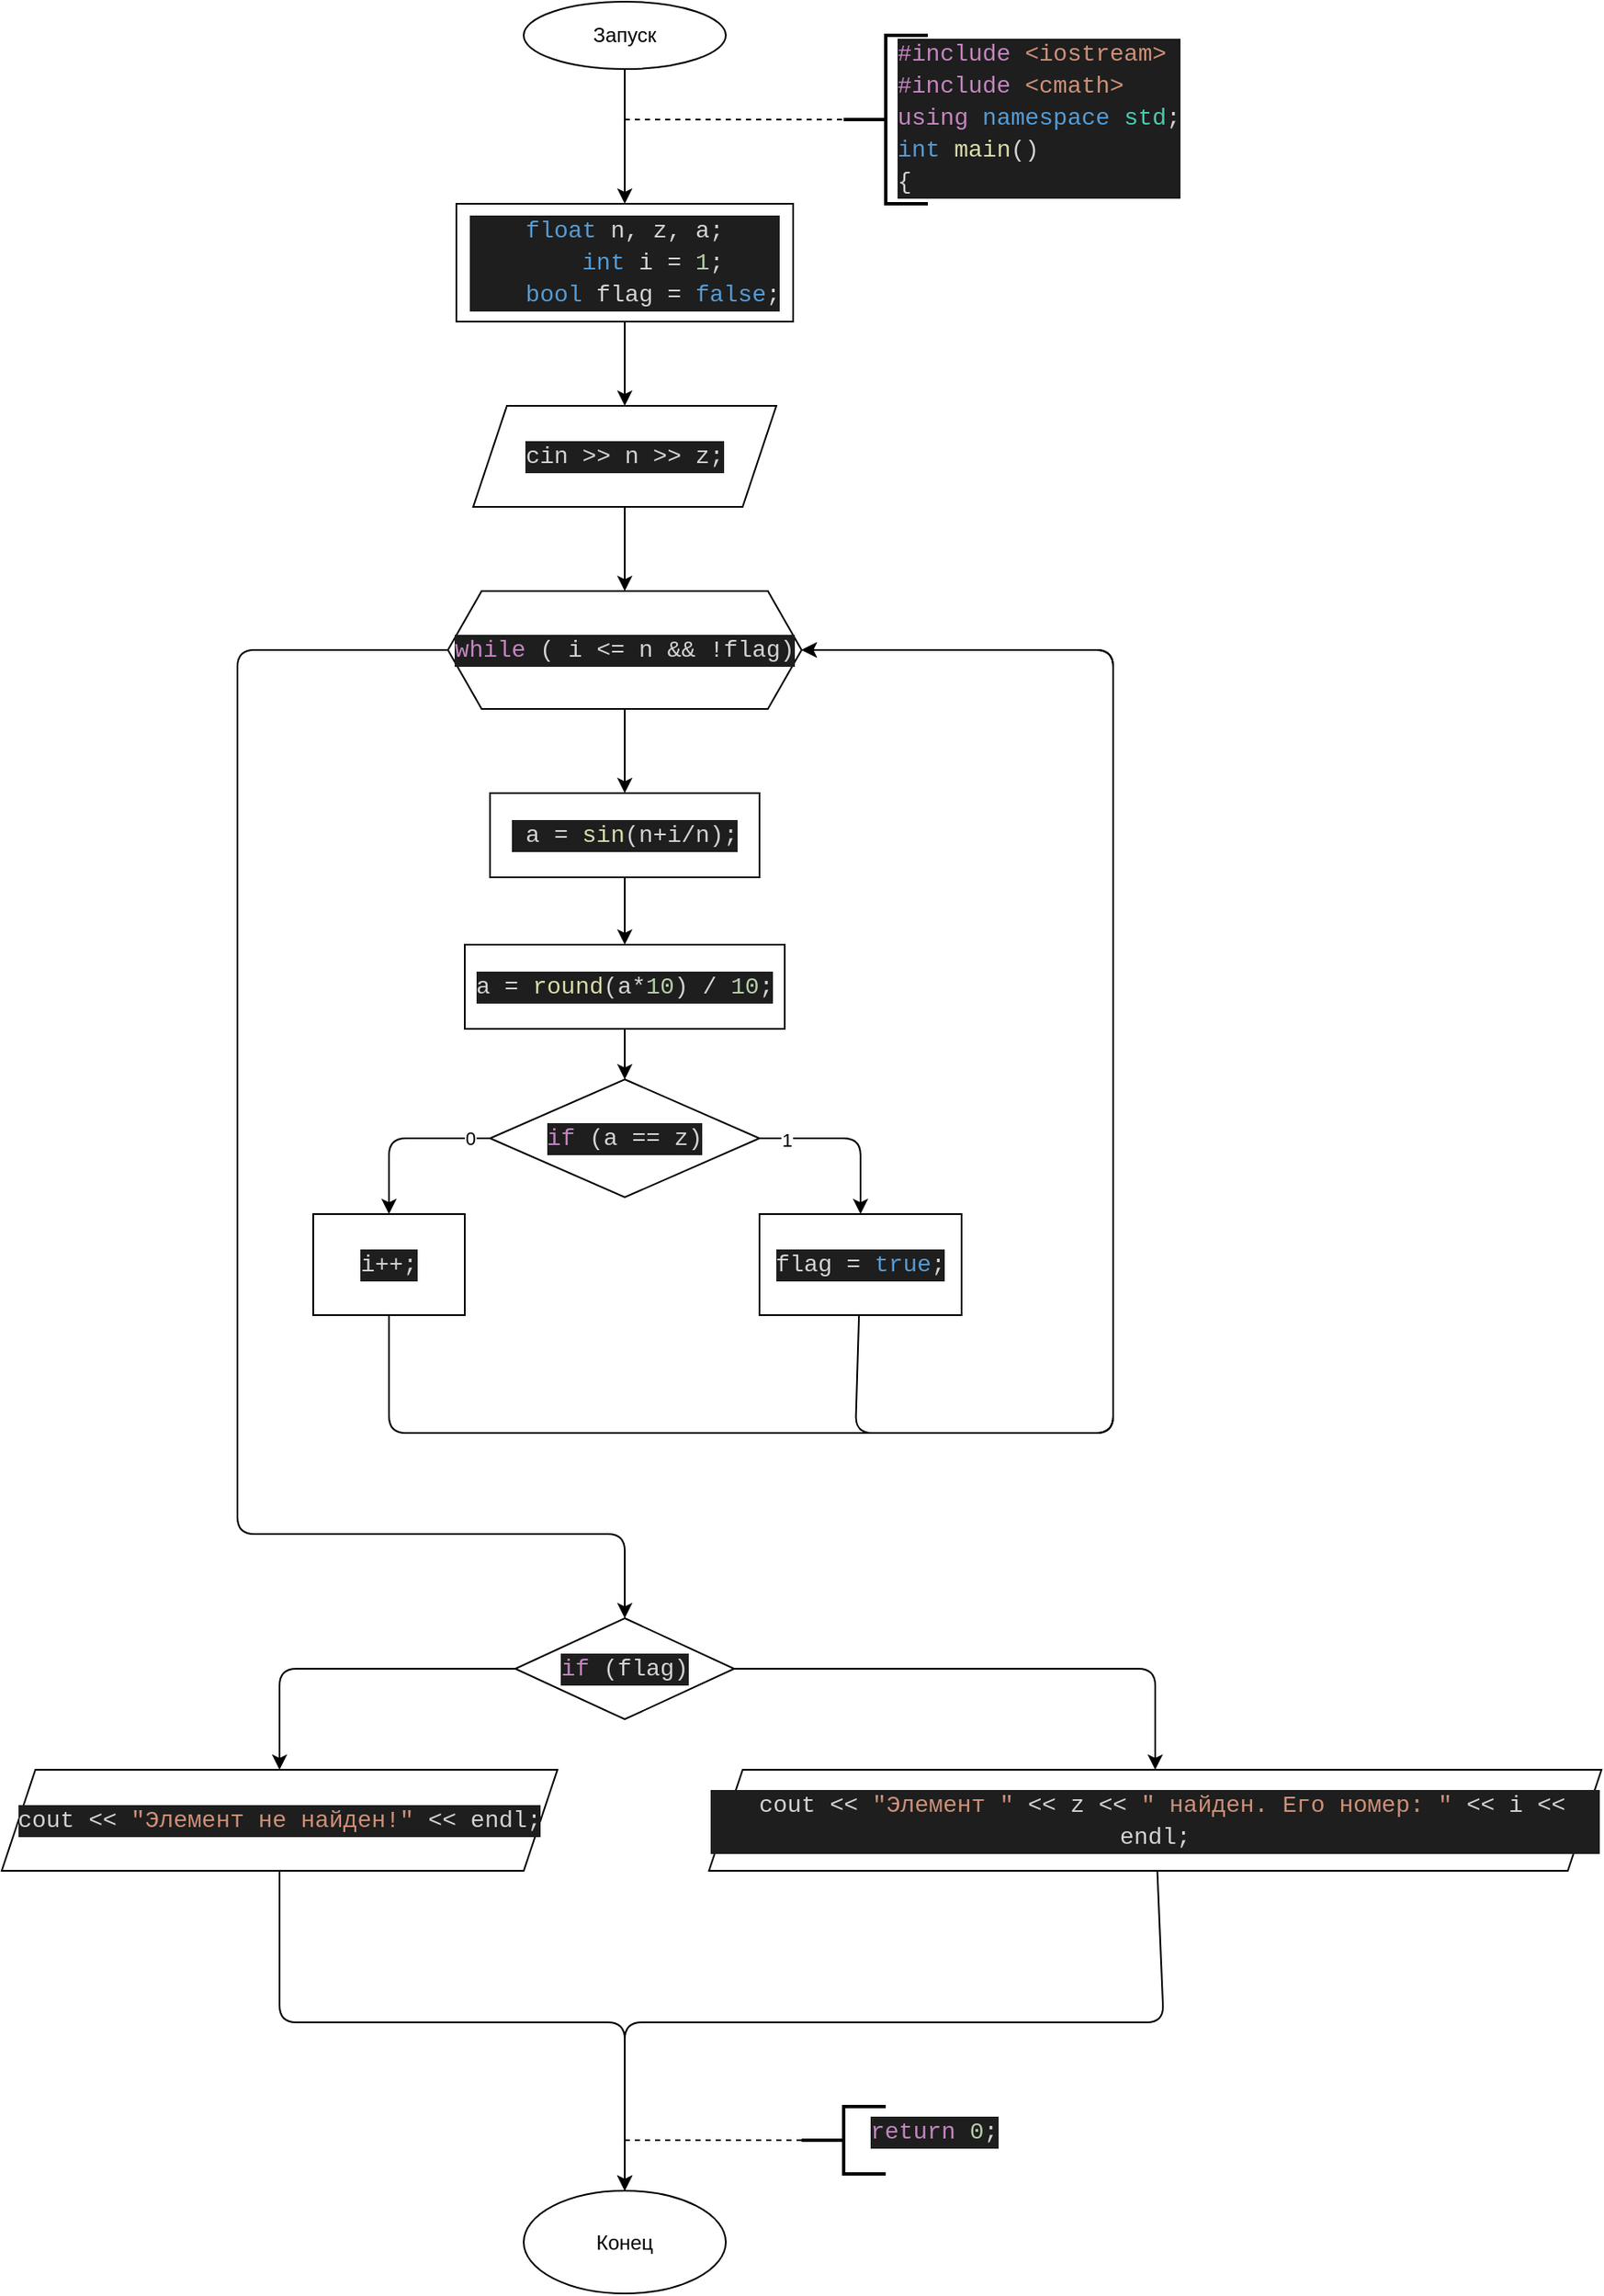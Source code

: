 <mxfile>
    <diagram id="vcttvZ7XwOmaOrdKOAqF" name="Страница 1">
        <mxGraphModel dx="1767" dy="703" grid="1" gridSize="10" guides="1" tooltips="1" connect="1" arrows="1" fold="1" page="1" pageScale="1" pageWidth="827" pageHeight="1169" math="0" shadow="0">
            <root>
                <mxCell id="0"/>
                <mxCell id="1" parent="0"/>
                <mxCell id="5" value="" style="edgeStyle=none;html=1;" edge="1" parent="1" source="2" target="4">
                    <mxGeometry relative="1" as="geometry"/>
                </mxCell>
                <mxCell id="2" value="Запуск" style="ellipse;whiteSpace=wrap;html=1;" vertex="1" parent="1">
                    <mxGeometry x="210" y="10" width="120" height="40" as="geometry"/>
                </mxCell>
                <mxCell id="10" value="" style="edgeStyle=none;html=1;" edge="1" parent="1" source="4" target="9">
                    <mxGeometry relative="1" as="geometry"/>
                </mxCell>
                <mxCell id="4" value="&#10;&#10;&lt;div style=&quot;color: rgb(212, 212, 212); background-color: rgb(30, 30, 30); font-family: consolas, &amp;quot;courier new&amp;quot;, monospace; font-weight: normal; font-size: 14px; line-height: 19px;&quot;&gt;&lt;div&gt;&lt;span style=&quot;color: #569cd6&quot;&gt;float&lt;/span&gt;&lt;span style=&quot;color: #d4d4d4&quot;&gt; n, z, a;&lt;/span&gt;&lt;/div&gt;&lt;div&gt;&lt;span style=&quot;color: #d4d4d4&quot;&gt;&amp;nbsp; &amp;nbsp; &lt;/span&gt;&lt;span style=&quot;color: #569cd6&quot;&gt;int&lt;/span&gt;&lt;span style=&quot;color: #d4d4d4&quot;&gt; i = &lt;/span&gt;&lt;span style=&quot;color: #b5cea8&quot;&gt;1&lt;/span&gt;&lt;span style=&quot;color: #d4d4d4&quot;&gt;;&lt;/span&gt;&lt;/div&gt;&lt;div&gt;&lt;span style=&quot;color: #d4d4d4&quot;&gt;&amp;nbsp; &amp;nbsp; &lt;/span&gt;&lt;span style=&quot;color: #569cd6&quot;&gt;bool&lt;/span&gt;&lt;span style=&quot;color: #d4d4d4&quot;&gt; flag = &lt;/span&gt;&lt;span style=&quot;color: #569cd6&quot;&gt;false&lt;/span&gt;&lt;span style=&quot;color: #d4d4d4&quot;&gt;;&lt;/span&gt;&lt;/div&gt;&lt;/div&gt;&#10;&#10;" style="rounded=0;whiteSpace=wrap;html=1;" vertex="1" parent="1">
                    <mxGeometry x="170" y="130" width="200" height="70" as="geometry"/>
                </mxCell>
                <mxCell id="6" value="" style="strokeWidth=2;html=1;shape=mxgraph.flowchart.annotation_2;align=left;labelPosition=right;pointerEvents=1;" vertex="1" parent="1">
                    <mxGeometry x="400" y="30" width="50" height="100" as="geometry"/>
                </mxCell>
                <mxCell id="7" value="&lt;div style=&quot;color: rgb(212, 212, 212); background-color: rgb(30, 30, 30); font-family: consolas, &amp;quot;courier new&amp;quot;, monospace; font-weight: normal; font-size: 14px; line-height: 19px;&quot;&gt;&lt;div&gt;&lt;span style=&quot;color: #c586c0&quot;&gt;#include&lt;/span&gt;&lt;span style=&quot;color: #569cd6&quot;&gt; &lt;/span&gt;&lt;span style=&quot;color: #ce9178&quot;&gt;&amp;lt;iostream&amp;gt;&lt;/span&gt;&lt;/div&gt;&lt;div&gt;&lt;span style=&quot;color: #c586c0&quot;&gt;#include&lt;/span&gt;&lt;span style=&quot;color: #569cd6&quot;&gt; &lt;/span&gt;&lt;span style=&quot;color: #ce9178&quot;&gt;&amp;lt;cmath&amp;gt;&lt;/span&gt;&lt;/div&gt;&lt;div&gt;&lt;span style=&quot;color: #c586c0&quot;&gt;using&lt;/span&gt;&lt;span style=&quot;color: #d4d4d4&quot;&gt; &lt;/span&gt;&lt;span style=&quot;color: #569cd6&quot;&gt;namespace&lt;/span&gt;&lt;span style=&quot;color: #d4d4d4&quot;&gt; &lt;/span&gt;&lt;span style=&quot;color: #4ec9b0&quot;&gt;std&lt;/span&gt;&lt;span style=&quot;color: #d4d4d4&quot;&gt;;&lt;/span&gt;&lt;/div&gt;&lt;div&gt;&lt;span style=&quot;color: #569cd6&quot;&gt;int&lt;/span&gt;&lt;span style=&quot;color: #d4d4d4&quot;&gt; &lt;/span&gt;&lt;span style=&quot;color: #dcdcaa&quot;&gt;main&lt;/span&gt;&lt;span style=&quot;color: #d4d4d4&quot;&gt;()&lt;/span&gt;&lt;/div&gt;&lt;div&gt;&lt;span style=&quot;color: #d4d4d4&quot;&gt;{&lt;/span&gt;&lt;/div&gt;&lt;/div&gt;" style="text;whiteSpace=wrap;html=1;" vertex="1" parent="1">
                    <mxGeometry x="430" y="25" width="180" height="110" as="geometry"/>
                </mxCell>
                <mxCell id="8" value="" style="endArrow=none;dashed=1;html=1;entryX=0;entryY=0.5;entryDx=0;entryDy=0;entryPerimeter=0;" edge="1" parent="1" target="6">
                    <mxGeometry width="50" height="50" relative="1" as="geometry">
                        <mxPoint x="270" y="80" as="sourcePoint"/>
                        <mxPoint x="430" y="200" as="targetPoint"/>
                    </mxGeometry>
                </mxCell>
                <mxCell id="12" value="" style="edgeStyle=none;html=1;" edge="1" parent="1" source="9" target="11">
                    <mxGeometry relative="1" as="geometry"/>
                </mxCell>
                <mxCell id="9" value="&#10;&#10;&lt;div style=&quot;color: rgb(212, 212, 212); background-color: rgb(30, 30, 30); font-family: consolas, &amp;quot;courier new&amp;quot;, monospace; font-weight: normal; font-size: 14px; line-height: 19px;&quot;&gt;&lt;div&gt;&lt;span style=&quot;color: #d4d4d4&quot;&gt;cin &amp;gt;&amp;gt; n &amp;gt;&amp;gt; z;&lt;/span&gt;&lt;/div&gt;&lt;/div&gt;&#10;&#10;" style="shape=parallelogram;perimeter=parallelogramPerimeter;whiteSpace=wrap;html=1;fixedSize=1;" vertex="1" parent="1">
                    <mxGeometry x="180" y="250" width="180" height="60" as="geometry"/>
                </mxCell>
                <mxCell id="15" value="" style="edgeStyle=none;html=1;" edge="1" parent="1" source="11" target="13">
                    <mxGeometry relative="1" as="geometry"/>
                </mxCell>
                <mxCell id="29" style="edgeStyle=none;html=1;" edge="1" parent="1" source="11" target="28">
                    <mxGeometry relative="1" as="geometry">
                        <Array as="points">
                            <mxPoint x="40" y="395"/>
                            <mxPoint x="40" y="920"/>
                            <mxPoint x="270" y="920"/>
                        </Array>
                    </mxGeometry>
                </mxCell>
                <mxCell id="11" value="&#10;&#10;&lt;div style=&quot;color: rgb(212, 212, 212); background-color: rgb(30, 30, 30); font-family: consolas, &amp;quot;courier new&amp;quot;, monospace; font-weight: normal; font-size: 14px; line-height: 19px;&quot;&gt;&lt;div&gt;&lt;span style=&quot;color: #c586c0&quot;&gt;while&lt;/span&gt;&lt;span style=&quot;color: #d4d4d4&quot;&gt; ( i &amp;lt;= n &amp;amp;&amp;amp; !flag) &lt;/span&gt;&lt;/div&gt;&lt;/div&gt;&#10;&#10;" style="shape=hexagon;perimeter=hexagonPerimeter2;whiteSpace=wrap;html=1;fixedSize=1;" vertex="1" parent="1">
                    <mxGeometry x="165" y="360" width="210" height="70" as="geometry"/>
                </mxCell>
                <mxCell id="16" value="" style="edgeStyle=none;html=1;" edge="1" parent="1" source="13" target="14">
                    <mxGeometry relative="1" as="geometry"/>
                </mxCell>
                <mxCell id="13" value="&#10;&#10;&lt;div style=&quot;color: rgb(212, 212, 212); background-color: rgb(30, 30, 30); font-family: consolas, &amp;quot;courier new&amp;quot;, monospace; font-weight: normal; font-size: 14px; line-height: 19px;&quot;&gt;&lt;div&gt;&lt;span style=&quot;color: #d4d4d4&quot;&gt;&amp;nbsp;a = &lt;/span&gt;&lt;span style=&quot;color: #dcdcaa&quot;&gt;sin&lt;/span&gt;&lt;span style=&quot;color: #d4d4d4&quot;&gt;(n+i/n);&lt;/span&gt;&lt;/div&gt;&lt;/div&gt;&#10;&#10;" style="rounded=0;whiteSpace=wrap;html=1;" vertex="1" parent="1">
                    <mxGeometry x="190" y="480" width="160" height="50" as="geometry"/>
                </mxCell>
                <mxCell id="18" value="" style="edgeStyle=none;html=1;" edge="1" parent="1" source="14" target="17">
                    <mxGeometry relative="1" as="geometry"/>
                </mxCell>
                <mxCell id="14" value="&#10;&#10;&lt;div style=&quot;color: rgb(212, 212, 212); background-color: rgb(30, 30, 30); font-family: consolas, &amp;quot;courier new&amp;quot;, monospace; font-weight: normal; font-size: 14px; line-height: 19px;&quot;&gt;&lt;div&gt;&lt;span style=&quot;color: #d4d4d4&quot;&gt;a = &lt;/span&gt;&lt;span style=&quot;color: #dcdcaa&quot;&gt;round&lt;/span&gt;&lt;span style=&quot;color: #d4d4d4&quot;&gt;(a*&lt;/span&gt;&lt;span style=&quot;color: #b5cea8&quot;&gt;10&lt;/span&gt;&lt;span style=&quot;color: #d4d4d4&quot;&gt;) / &lt;/span&gt;&lt;span style=&quot;color: #b5cea8&quot;&gt;10&lt;/span&gt;&lt;span style=&quot;color: #d4d4d4&quot;&gt;;&lt;/span&gt;&lt;/div&gt;&lt;/div&gt;&#10;&#10;" style="rounded=0;whiteSpace=wrap;html=1;" vertex="1" parent="1">
                    <mxGeometry x="175" y="570" width="190" height="50" as="geometry"/>
                </mxCell>
                <mxCell id="21" style="edgeStyle=none;html=1;entryX=0.5;entryY=0;entryDx=0;entryDy=0;" edge="1" parent="1" source="17" target="20">
                    <mxGeometry relative="1" as="geometry">
                        <Array as="points">
                            <mxPoint x="410" y="685"/>
                        </Array>
                    </mxGeometry>
                </mxCell>
                <mxCell id="24" value="1" style="edgeLabel;html=1;align=center;verticalAlign=middle;resizable=0;points=[];" vertex="1" connectable="0" parent="21">
                    <mxGeometry x="-0.695" y="-1" relative="1" as="geometry">
                        <mxPoint as="offset"/>
                    </mxGeometry>
                </mxCell>
                <mxCell id="23" style="edgeStyle=none;html=1;entryX=0.5;entryY=0;entryDx=0;entryDy=0;exitX=0;exitY=0.5;exitDx=0;exitDy=0;" edge="1" parent="1" source="17" target="22">
                    <mxGeometry relative="1" as="geometry">
                        <Array as="points">
                            <mxPoint x="130" y="685"/>
                        </Array>
                    </mxGeometry>
                </mxCell>
                <mxCell id="25" value="0" style="edgeLabel;html=1;align=center;verticalAlign=middle;resizable=0;points=[];" vertex="1" connectable="0" parent="23">
                    <mxGeometry x="-0.771" relative="1" as="geometry">
                        <mxPoint as="offset"/>
                    </mxGeometry>
                </mxCell>
                <mxCell id="17" value="&lt;div style=&quot;color: rgb(212 , 212 , 212) ; background-color: rgb(30 , 30 , 30) ; font-family: &amp;#34;consolas&amp;#34; , &amp;#34;courier new&amp;#34; , monospace ; font-size: 14px ; line-height: 19px&quot;&gt;&lt;div style=&quot;font-family: &amp;#34;consolas&amp;#34; , &amp;#34;courier new&amp;#34; , monospace ; line-height: 19px&quot;&gt;&lt;span style=&quot;color: #c586c0&quot;&gt;if&lt;/span&gt; (a == z)&lt;/div&gt;&lt;/div&gt;" style="rhombus;whiteSpace=wrap;html=1;" vertex="1" parent="1">
                    <mxGeometry x="190" y="650" width="160" height="70" as="geometry"/>
                </mxCell>
                <mxCell id="27" style="edgeStyle=none;html=1;entryX=1;entryY=0.5;entryDx=0;entryDy=0;" edge="1" parent="1" source="20" target="11">
                    <mxGeometry relative="1" as="geometry">
                        <Array as="points">
                            <mxPoint x="407" y="860"/>
                            <mxPoint x="560" y="860"/>
                            <mxPoint x="560" y="395"/>
                        </Array>
                    </mxGeometry>
                </mxCell>
                <mxCell id="20" value="&#10;&#10;&lt;div style=&quot;color: rgb(212, 212, 212); background-color: rgb(30, 30, 30); font-family: consolas, &amp;quot;courier new&amp;quot;, monospace; font-weight: normal; font-size: 14px; line-height: 19px;&quot;&gt;&lt;div&gt;&lt;span style=&quot;color: #d4d4d4&quot;&gt;flag = &lt;/span&gt;&lt;span style=&quot;color: #569cd6&quot;&gt;true&lt;/span&gt;&lt;span style=&quot;color: #d4d4d4&quot;&gt;; &lt;/span&gt;&lt;/div&gt;&lt;/div&gt;&#10;&#10;" style="rounded=0;whiteSpace=wrap;html=1;" vertex="1" parent="1">
                    <mxGeometry x="350" y="730" width="120" height="60" as="geometry"/>
                </mxCell>
                <mxCell id="26" style="edgeStyle=none;html=1;entryX=1;entryY=0.5;entryDx=0;entryDy=0;" edge="1" parent="1" source="22" target="11">
                    <mxGeometry relative="1" as="geometry">
                        <Array as="points">
                            <mxPoint x="130" y="860"/>
                            <mxPoint x="560" y="860"/>
                            <mxPoint x="560" y="395"/>
                        </Array>
                    </mxGeometry>
                </mxCell>
                <mxCell id="22" value="&#10;&#10;&lt;div style=&quot;color: rgb(212, 212, 212); background-color: rgb(30, 30, 30); font-family: consolas, &amp;quot;courier new&amp;quot;, monospace; font-weight: normal; font-size: 14px; line-height: 19px;&quot;&gt;&lt;div&gt;&lt;span style=&quot;color: #d4d4d4&quot;&gt;i++;&lt;/span&gt;&lt;/div&gt;&lt;/div&gt;&#10;&#10;" style="rounded=0;whiteSpace=wrap;html=1;" vertex="1" parent="1">
                    <mxGeometry x="85" y="730" width="90" height="60" as="geometry"/>
                </mxCell>
                <mxCell id="32" style="edgeStyle=none;html=1;entryX=0.5;entryY=0;entryDx=0;entryDy=0;" edge="1" parent="1" source="28" target="30">
                    <mxGeometry relative="1" as="geometry">
                        <Array as="points">
                            <mxPoint x="585" y="1000"/>
                        </Array>
                    </mxGeometry>
                </mxCell>
                <mxCell id="34" style="edgeStyle=none;html=1;exitX=0;exitY=0.5;exitDx=0;exitDy=0;entryX=0.5;entryY=0;entryDx=0;entryDy=0;" edge="1" parent="1" source="28" target="33">
                    <mxGeometry relative="1" as="geometry">
                        <Array as="points">
                            <mxPoint x="65" y="1000"/>
                        </Array>
                    </mxGeometry>
                </mxCell>
                <mxCell id="28" value="&#10;&#10;&lt;div style=&quot;color: rgb(212, 212, 212); background-color: rgb(30, 30, 30); font-family: consolas, &amp;quot;courier new&amp;quot;, monospace; font-weight: normal; font-size: 14px; line-height: 19px;&quot;&gt;&lt;div&gt;&lt;span style=&quot;color: #c586c0&quot;&gt;if&lt;/span&gt;&lt;span style=&quot;color: #d4d4d4&quot;&gt; (flag)&lt;/span&gt;&lt;/div&gt;&lt;/div&gt;&#10;&#10;" style="rhombus;whiteSpace=wrap;html=1;" vertex="1" parent="1">
                    <mxGeometry x="205" y="970" width="130" height="60" as="geometry"/>
                </mxCell>
                <mxCell id="37" style="edgeStyle=none;html=1;entryX=0.5;entryY=0;entryDx=0;entryDy=0;" edge="1" parent="1" source="30" target="35">
                    <mxGeometry relative="1" as="geometry">
                        <Array as="points">
                            <mxPoint x="590" y="1210"/>
                            <mxPoint x="270" y="1210"/>
                        </Array>
                    </mxGeometry>
                </mxCell>
                <mxCell id="30" value="&#10;&#10;&lt;div style=&quot;color: rgb(212, 212, 212); background-color: rgb(30, 30, 30); font-family: consolas, &amp;quot;courier new&amp;quot;, monospace; font-weight: normal; font-size: 14px; line-height: 19px;&quot;&gt;&lt;div&gt;&lt;span style=&quot;color: #d4d4d4&quot;&gt;&amp;nbsp;cout &amp;lt;&amp;lt; &lt;/span&gt;&lt;span style=&quot;color: #ce9178&quot;&gt;&quot;Элемент &quot;&lt;/span&gt;&lt;span style=&quot;color: #d4d4d4&quot;&gt; &amp;lt;&amp;lt; z &amp;lt;&amp;lt; &lt;/span&gt;&lt;span style=&quot;color: #ce9178&quot;&gt;&quot; найден. Его номер: &quot;&lt;/span&gt;&lt;span style=&quot;color: #d4d4d4&quot;&gt; &amp;lt;&amp;lt; i &amp;lt;&amp;lt; endl;&lt;/span&gt;&lt;/div&gt;&lt;/div&gt;&#10;&#10;" style="shape=parallelogram;perimeter=parallelogramPerimeter;whiteSpace=wrap;html=1;fixedSize=1;" vertex="1" parent="1">
                    <mxGeometry x="320" y="1060" width="530" height="60" as="geometry"/>
                </mxCell>
                <mxCell id="36" style="edgeStyle=none;html=1;entryX=0.5;entryY=0;entryDx=0;entryDy=0;" edge="1" parent="1" source="33" target="35">
                    <mxGeometry relative="1" as="geometry">
                        <Array as="points">
                            <mxPoint x="65" y="1210"/>
                            <mxPoint x="270" y="1210"/>
                        </Array>
                    </mxGeometry>
                </mxCell>
                <mxCell id="33" value="&#10;&#10;&lt;div style=&quot;color: rgb(212, 212, 212); background-color: rgb(30, 30, 30); font-family: consolas, &amp;quot;courier new&amp;quot;, monospace; font-weight: normal; font-size: 14px; line-height: 19px;&quot;&gt;&lt;div&gt;&lt;span style=&quot;color: #d4d4d4&quot;&gt;cout &amp;lt;&amp;lt; &lt;/span&gt;&lt;span style=&quot;color: #ce9178&quot;&gt;&quot;Элемент не найден!&quot;&lt;/span&gt;&lt;span style=&quot;color: #d4d4d4&quot;&gt; &amp;lt;&amp;lt; endl;&lt;/span&gt;&lt;/div&gt;&lt;/div&gt;&#10;&#10;" style="shape=parallelogram;perimeter=parallelogramPerimeter;whiteSpace=wrap;html=1;fixedSize=1;" vertex="1" parent="1">
                    <mxGeometry x="-100" y="1060" width="330" height="60" as="geometry"/>
                </mxCell>
                <mxCell id="35" value="Конец" style="ellipse;whiteSpace=wrap;html=1;" vertex="1" parent="1">
                    <mxGeometry x="210" y="1310" width="120" height="61" as="geometry"/>
                </mxCell>
                <mxCell id="38" value="" style="strokeWidth=2;html=1;shape=mxgraph.flowchart.annotation_2;align=left;labelPosition=right;pointerEvents=1;" vertex="1" parent="1">
                    <mxGeometry x="375" y="1260" width="50" height="40" as="geometry"/>
                </mxCell>
                <mxCell id="39" value="&#10;&#10;&lt;div style=&quot;color: rgb(212, 212, 212); background-color: rgb(30, 30, 30); font-family: consolas, &amp;quot;courier new&amp;quot;, monospace; font-weight: normal; font-size: 14px; line-height: 19px;&quot;&gt;&lt;div&gt;&lt;span style=&quot;color: #c586c0&quot;&gt;return&lt;/span&gt;&lt;span style=&quot;color: #d4d4d4&quot;&gt; &lt;/span&gt;&lt;span style=&quot;color: #b5cea8&quot;&gt;0&lt;/span&gt;&lt;span style=&quot;color: #d4d4d4&quot;&gt;;&lt;/span&gt;&lt;/div&gt;&lt;/div&gt;&#10;&#10;" style="text;whiteSpace=wrap;html=1;" vertex="1" parent="1">
                    <mxGeometry x="414" y="1230" width="80" height="20" as="geometry"/>
                </mxCell>
                <mxCell id="42" value="" style="endArrow=none;dashed=1;html=1;entryX=0;entryY=0.5;entryDx=0;entryDy=0;entryPerimeter=0;" edge="1" parent="1" target="38">
                    <mxGeometry width="50" height="50" relative="1" as="geometry">
                        <mxPoint x="270" y="1280" as="sourcePoint"/>
                        <mxPoint x="290" y="980" as="targetPoint"/>
                    </mxGeometry>
                </mxCell>
            </root>
        </mxGraphModel>
    </diagram>
</mxfile>